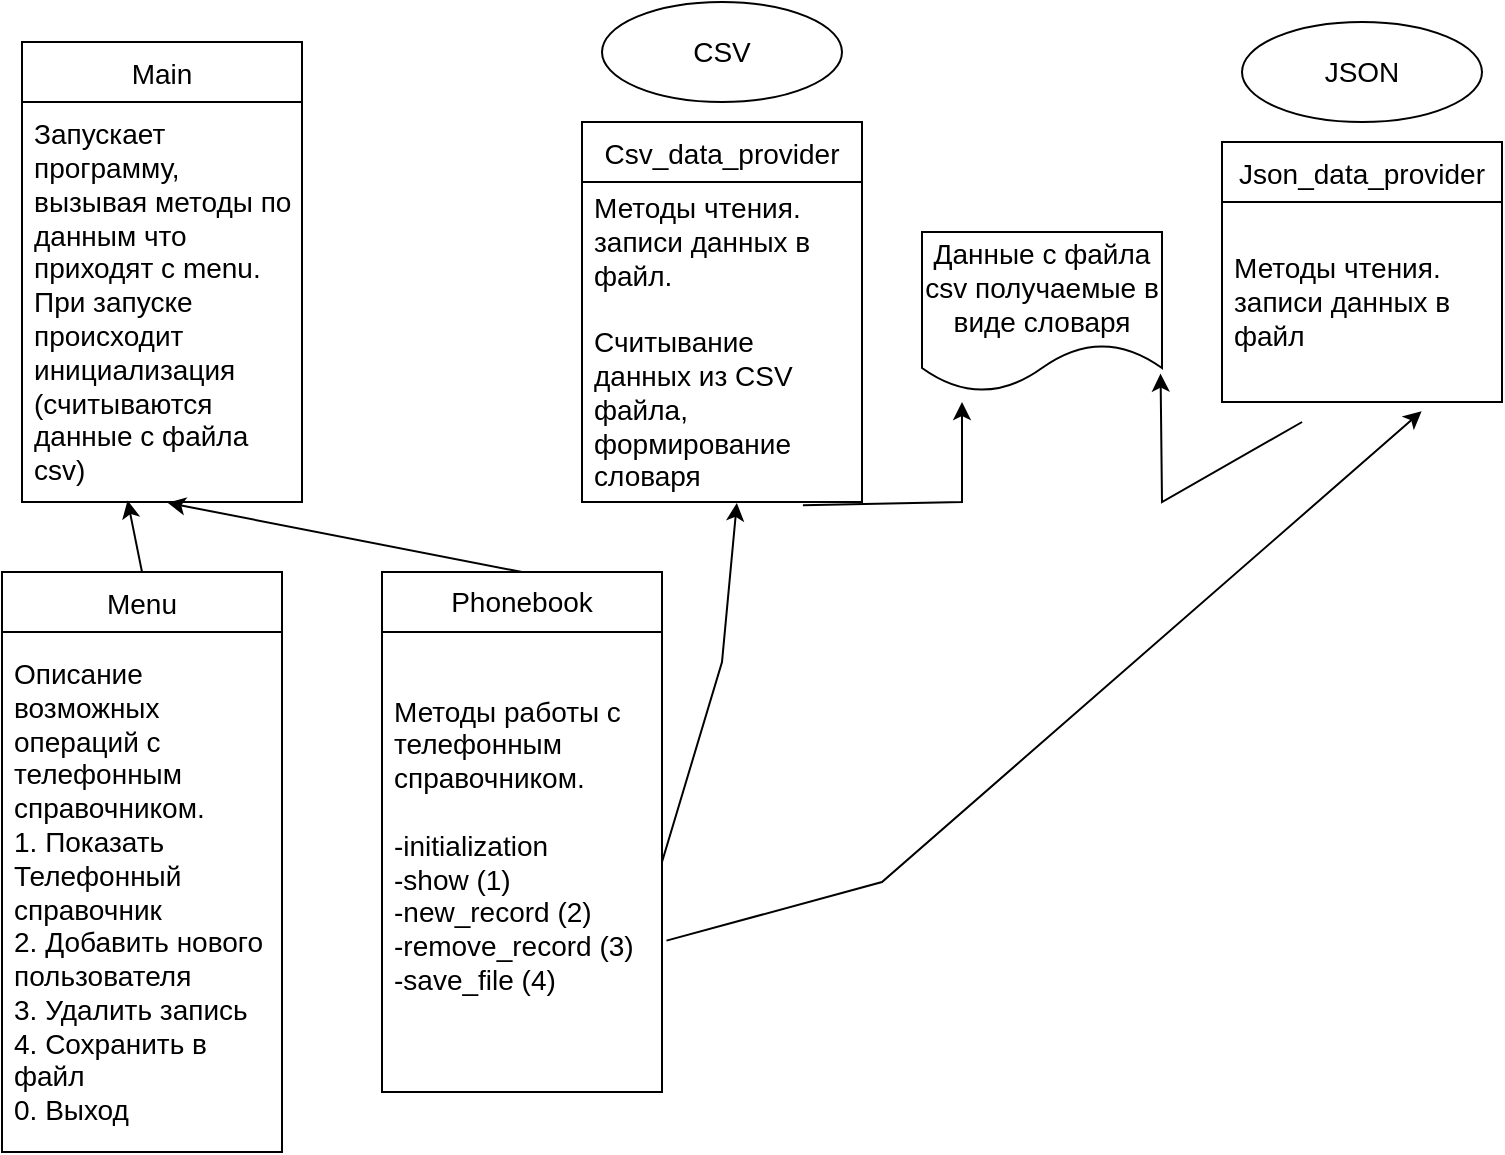 <mxfile version="20.3.2" type="device"><diagram name="Page-1" id="9f46799a-70d6-7492-0946-bef42562c5a5"><mxGraphModel dx="2029" dy="576" grid="1" gridSize="10" guides="1" tooltips="1" connect="1" arrows="1" fold="1" page="1" pageScale="1" pageWidth="1100" pageHeight="850" background="none" math="0" shadow="0"><root><mxCell id="0"/><mxCell id="1" parent="0"/><mxCell id="P1Od3gauyn0AXbNdGlYc-5" value="Main" style="swimlane;fontStyle=0;childLayout=stackLayout;horizontal=1;startSize=30;horizontalStack=0;resizeParent=1;resizeParentMax=0;resizeLast=0;collapsible=1;marginBottom=0;fontSize=14;" vertex="1" parent="1"><mxGeometry x="-870" y="50" width="140" height="230" as="geometry"/></mxCell><mxCell id="P1Od3gauyn0AXbNdGlYc-6" value="Запускает программу, вызывая методы по данным что приходят с menu. При запуске происходит инициализация (считываются данные с файла csv)" style="text;strokeColor=none;fillColor=none;align=left;verticalAlign=middle;spacingLeft=4;spacingRight=4;overflow=hidden;points=[[0,0.5],[1,0.5]];portConstraint=eastwest;rotatable=0;whiteSpace=wrap;fontSize=14;" vertex="1" parent="P1Od3gauyn0AXbNdGlYc-5"><mxGeometry y="30" width="140" height="200" as="geometry"/></mxCell><mxCell id="P1Od3gauyn0AXbNdGlYc-9" value="Phonebook" style="swimlane;fontStyle=0;childLayout=stackLayout;horizontal=1;startSize=30;horizontalStack=0;resizeParent=1;resizeParentMax=0;resizeLast=0;collapsible=1;marginBottom=0;whiteSpace=wrap;fontSize=14;" vertex="1" parent="1"><mxGeometry x="-690" y="315" width="140" height="260" as="geometry"/></mxCell><mxCell id="P1Od3gauyn0AXbNdGlYc-10" value="Методы работы с телефонным справочником.&#10;&#10;-initialization&#10;-show (1)&#10;-new_record (2)&#10;-remove_record (3)&#10;-save_file (4)&#10;" style="text;strokeColor=none;fillColor=none;align=left;verticalAlign=middle;spacingLeft=4;spacingRight=4;overflow=hidden;points=[[0,0.5],[1,0.5]];portConstraint=eastwest;rotatable=0;whiteSpace=wrap;fontSize=14;labelBackgroundColor=default;" vertex="1" parent="P1Od3gauyn0AXbNdGlYc-9"><mxGeometry y="30" width="140" height="230" as="geometry"/></mxCell><mxCell id="P1Od3gauyn0AXbNdGlYc-11" value="Menu" style="swimlane;fontStyle=0;childLayout=stackLayout;horizontal=1;startSize=30;horizontalStack=0;resizeParent=1;resizeParentMax=0;resizeLast=0;collapsible=1;marginBottom=0;fontSize=14;" vertex="1" parent="1"><mxGeometry x="-880" y="315" width="140" height="290" as="geometry"/></mxCell><mxCell id="P1Od3gauyn0AXbNdGlYc-12" value="Описание возможных операций с телефонным справочником.&#10;1. Показать Телефонный справочник&#10;2. Добавить нового пользователя&#10;3. Удалить запись&#10;4. Сохранить в файл&#10;0. Выход" style="text;strokeColor=none;fillColor=none;align=left;verticalAlign=middle;spacingLeft=4;spacingRight=4;overflow=hidden;points=[[0,0.5],[1,0.5]];portConstraint=eastwest;rotatable=0;whiteSpace=wrap;fontColor=default;labelBackgroundColor=#FFFFFF;fontSize=14;" vertex="1" parent="P1Od3gauyn0AXbNdGlYc-11"><mxGeometry y="30" width="140" height="260" as="geometry"/></mxCell><mxCell id="P1Od3gauyn0AXbNdGlYc-13" value="" style="endArrow=classic;html=1;rounded=0;fontSize=14;fontColor=default;entryX=0.52;entryY=1.002;entryDx=0;entryDy=0;entryPerimeter=0;exitX=0.5;exitY=0;exitDx=0;exitDy=0;" edge="1" parent="1" source="P1Od3gauyn0AXbNdGlYc-9" target="P1Od3gauyn0AXbNdGlYc-6"><mxGeometry width="50" height="50" relative="1" as="geometry"><mxPoint x="-480" y="300" as="sourcePoint"/><mxPoint x="-430" y="250" as="targetPoint"/><Array as="points"/></mxGeometry></mxCell><mxCell id="P1Od3gauyn0AXbNdGlYc-14" value="" style="endArrow=classic;html=1;rounded=0;fontSize=14;fontColor=default;exitX=0.5;exitY=0;exitDx=0;exitDy=0;entryX=0.377;entryY=0.996;entryDx=0;entryDy=0;entryPerimeter=0;" edge="1" parent="1" source="P1Od3gauyn0AXbNdGlYc-11" target="P1Od3gauyn0AXbNdGlYc-6"><mxGeometry width="50" height="50" relative="1" as="geometry"><mxPoint x="-480" y="300" as="sourcePoint"/><mxPoint x="-430" y="250" as="targetPoint"/></mxGeometry></mxCell><mxCell id="P1Od3gauyn0AXbNdGlYc-17" value="CSV" style="ellipse;whiteSpace=wrap;html=1;labelBackgroundColor=default;fontSize=14;fontColor=default;" vertex="1" parent="1"><mxGeometry x="-580" y="30" width="120" height="50" as="geometry"/></mxCell><mxCell id="P1Od3gauyn0AXbNdGlYc-18" value="JSON" style="ellipse;whiteSpace=wrap;html=1;labelBackgroundColor=default;fontSize=14;fontColor=default;" vertex="1" parent="1"><mxGeometry x="-260" y="40" width="120" height="50" as="geometry"/></mxCell><mxCell id="P1Od3gauyn0AXbNdGlYc-19" value="Csv_data_provider" style="swimlane;fontStyle=0;childLayout=stackLayout;horizontal=1;startSize=30;horizontalStack=0;resizeParent=1;resizeParentMax=0;resizeLast=0;collapsible=1;marginBottom=0;fontSize=14;" vertex="1" parent="1"><mxGeometry x="-590" y="90" width="140" height="190" as="geometry"/></mxCell><mxCell id="P1Od3gauyn0AXbNdGlYc-21" value="Методы чтения. записи данных в файл.&#10;&#10;Считывание данных из CSV файла, формирование словаря" style="text;strokeColor=none;fillColor=none;align=left;verticalAlign=middle;spacingLeft=4;spacingRight=4;overflow=hidden;points=[[0,0.5],[1,0.5]];portConstraint=eastwest;rotatable=0;whiteSpace=wrap;fontSize=14;labelBackgroundColor=default;" vertex="1" parent="P1Od3gauyn0AXbNdGlYc-19"><mxGeometry y="30" width="140" height="160" as="geometry"/></mxCell><mxCell id="P1Od3gauyn0AXbNdGlYc-22" value="Json_data_provider" style="swimlane;fontStyle=0;childLayout=stackLayout;horizontal=1;startSize=30;horizontalStack=0;resizeParent=1;resizeParentMax=0;resizeLast=0;collapsible=1;marginBottom=0;fontSize=14;" vertex="1" parent="1"><mxGeometry x="-270" y="100" width="140" height="130" as="geometry"/></mxCell><mxCell id="P1Od3gauyn0AXbNdGlYc-23" value="Методы чтения. записи данных в файл" style="text;strokeColor=none;fillColor=none;align=left;verticalAlign=middle;spacingLeft=4;spacingRight=4;overflow=hidden;points=[[0,0.5],[1,0.5]];portConstraint=eastwest;rotatable=0;whiteSpace=wrap;fontSize=14;" vertex="1" parent="P1Od3gauyn0AXbNdGlYc-22"><mxGeometry y="30" width="140" height="100" as="geometry"/></mxCell><mxCell id="P1Od3gauyn0AXbNdGlYc-24" value="" style="endArrow=classic;html=1;rounded=0;fontSize=14;fontColor=default;exitX=0.789;exitY=1.01;exitDx=0;exitDy=0;exitPerimeter=0;" edge="1" parent="1" source="P1Od3gauyn0AXbNdGlYc-21"><mxGeometry width="50" height="50" relative="1" as="geometry"><mxPoint x="-480" y="260" as="sourcePoint"/><mxPoint x="-400" y="230" as="targetPoint"/><Array as="points"><mxPoint x="-400" y="280"/></Array></mxGeometry></mxCell><mxCell id="P1Od3gauyn0AXbNdGlYc-25" value="" style="endArrow=classic;html=1;rounded=0;fontSize=14;fontColor=default;exitX=0.286;exitY=1.1;exitDx=0;exitDy=0;exitPerimeter=0;entryX=0.994;entryY=0.885;entryDx=0;entryDy=0;entryPerimeter=0;" edge="1" parent="1" source="P1Od3gauyn0AXbNdGlYc-23" target="P1Od3gauyn0AXbNdGlYc-28"><mxGeometry width="50" height="50" relative="1" as="geometry"><mxPoint x="-418.96" y="304.64" as="sourcePoint"/><mxPoint x="-104.26" y="433.4" as="targetPoint"/><Array as="points"><mxPoint x="-300" y="280"/></Array></mxGeometry></mxCell><mxCell id="P1Od3gauyn0AXbNdGlYc-26" value="" style="endArrow=classic;html=1;rounded=0;fontSize=14;fontColor=default;exitX=1;exitY=0.5;exitDx=0;exitDy=0;entryX=0.553;entryY=1.003;entryDx=0;entryDy=0;entryPerimeter=0;" edge="1" parent="1" source="P1Od3gauyn0AXbNdGlYc-10" target="P1Od3gauyn0AXbNdGlYc-21"><mxGeometry width="50" height="50" relative="1" as="geometry"><mxPoint x="-480" y="380" as="sourcePoint"/><mxPoint x="-520" y="290" as="targetPoint"/><Array as="points"><mxPoint x="-520" y="360"/></Array></mxGeometry></mxCell><mxCell id="P1Od3gauyn0AXbNdGlYc-27" value="" style="endArrow=classic;html=1;rounded=0;fontSize=14;fontColor=default;exitX=1.016;exitY=0.671;exitDx=0;exitDy=0;exitPerimeter=0;entryX=0.713;entryY=1.046;entryDx=0;entryDy=0;entryPerimeter=0;" edge="1" parent="1" source="P1Od3gauyn0AXbNdGlYc-10" target="P1Od3gauyn0AXbNdGlYc-23"><mxGeometry width="50" height="50" relative="1" as="geometry"><mxPoint x="-480" y="380" as="sourcePoint"/><mxPoint x="-430" y="330" as="targetPoint"/><Array as="points"><mxPoint x="-440" y="470"/></Array></mxGeometry></mxCell><mxCell id="P1Od3gauyn0AXbNdGlYc-28" value="&lt;span style=&quot;text-align: left;&quot;&gt;Данные с файла csv получаемые в виде словаря&lt;/span&gt;" style="shape=document;whiteSpace=wrap;html=1;boundedLbl=1;labelBackgroundColor=default;fontSize=14;fontColor=default;" vertex="1" parent="1"><mxGeometry x="-420" y="145" width="120" height="80" as="geometry"/></mxCell></root></mxGraphModel></diagram></mxfile>